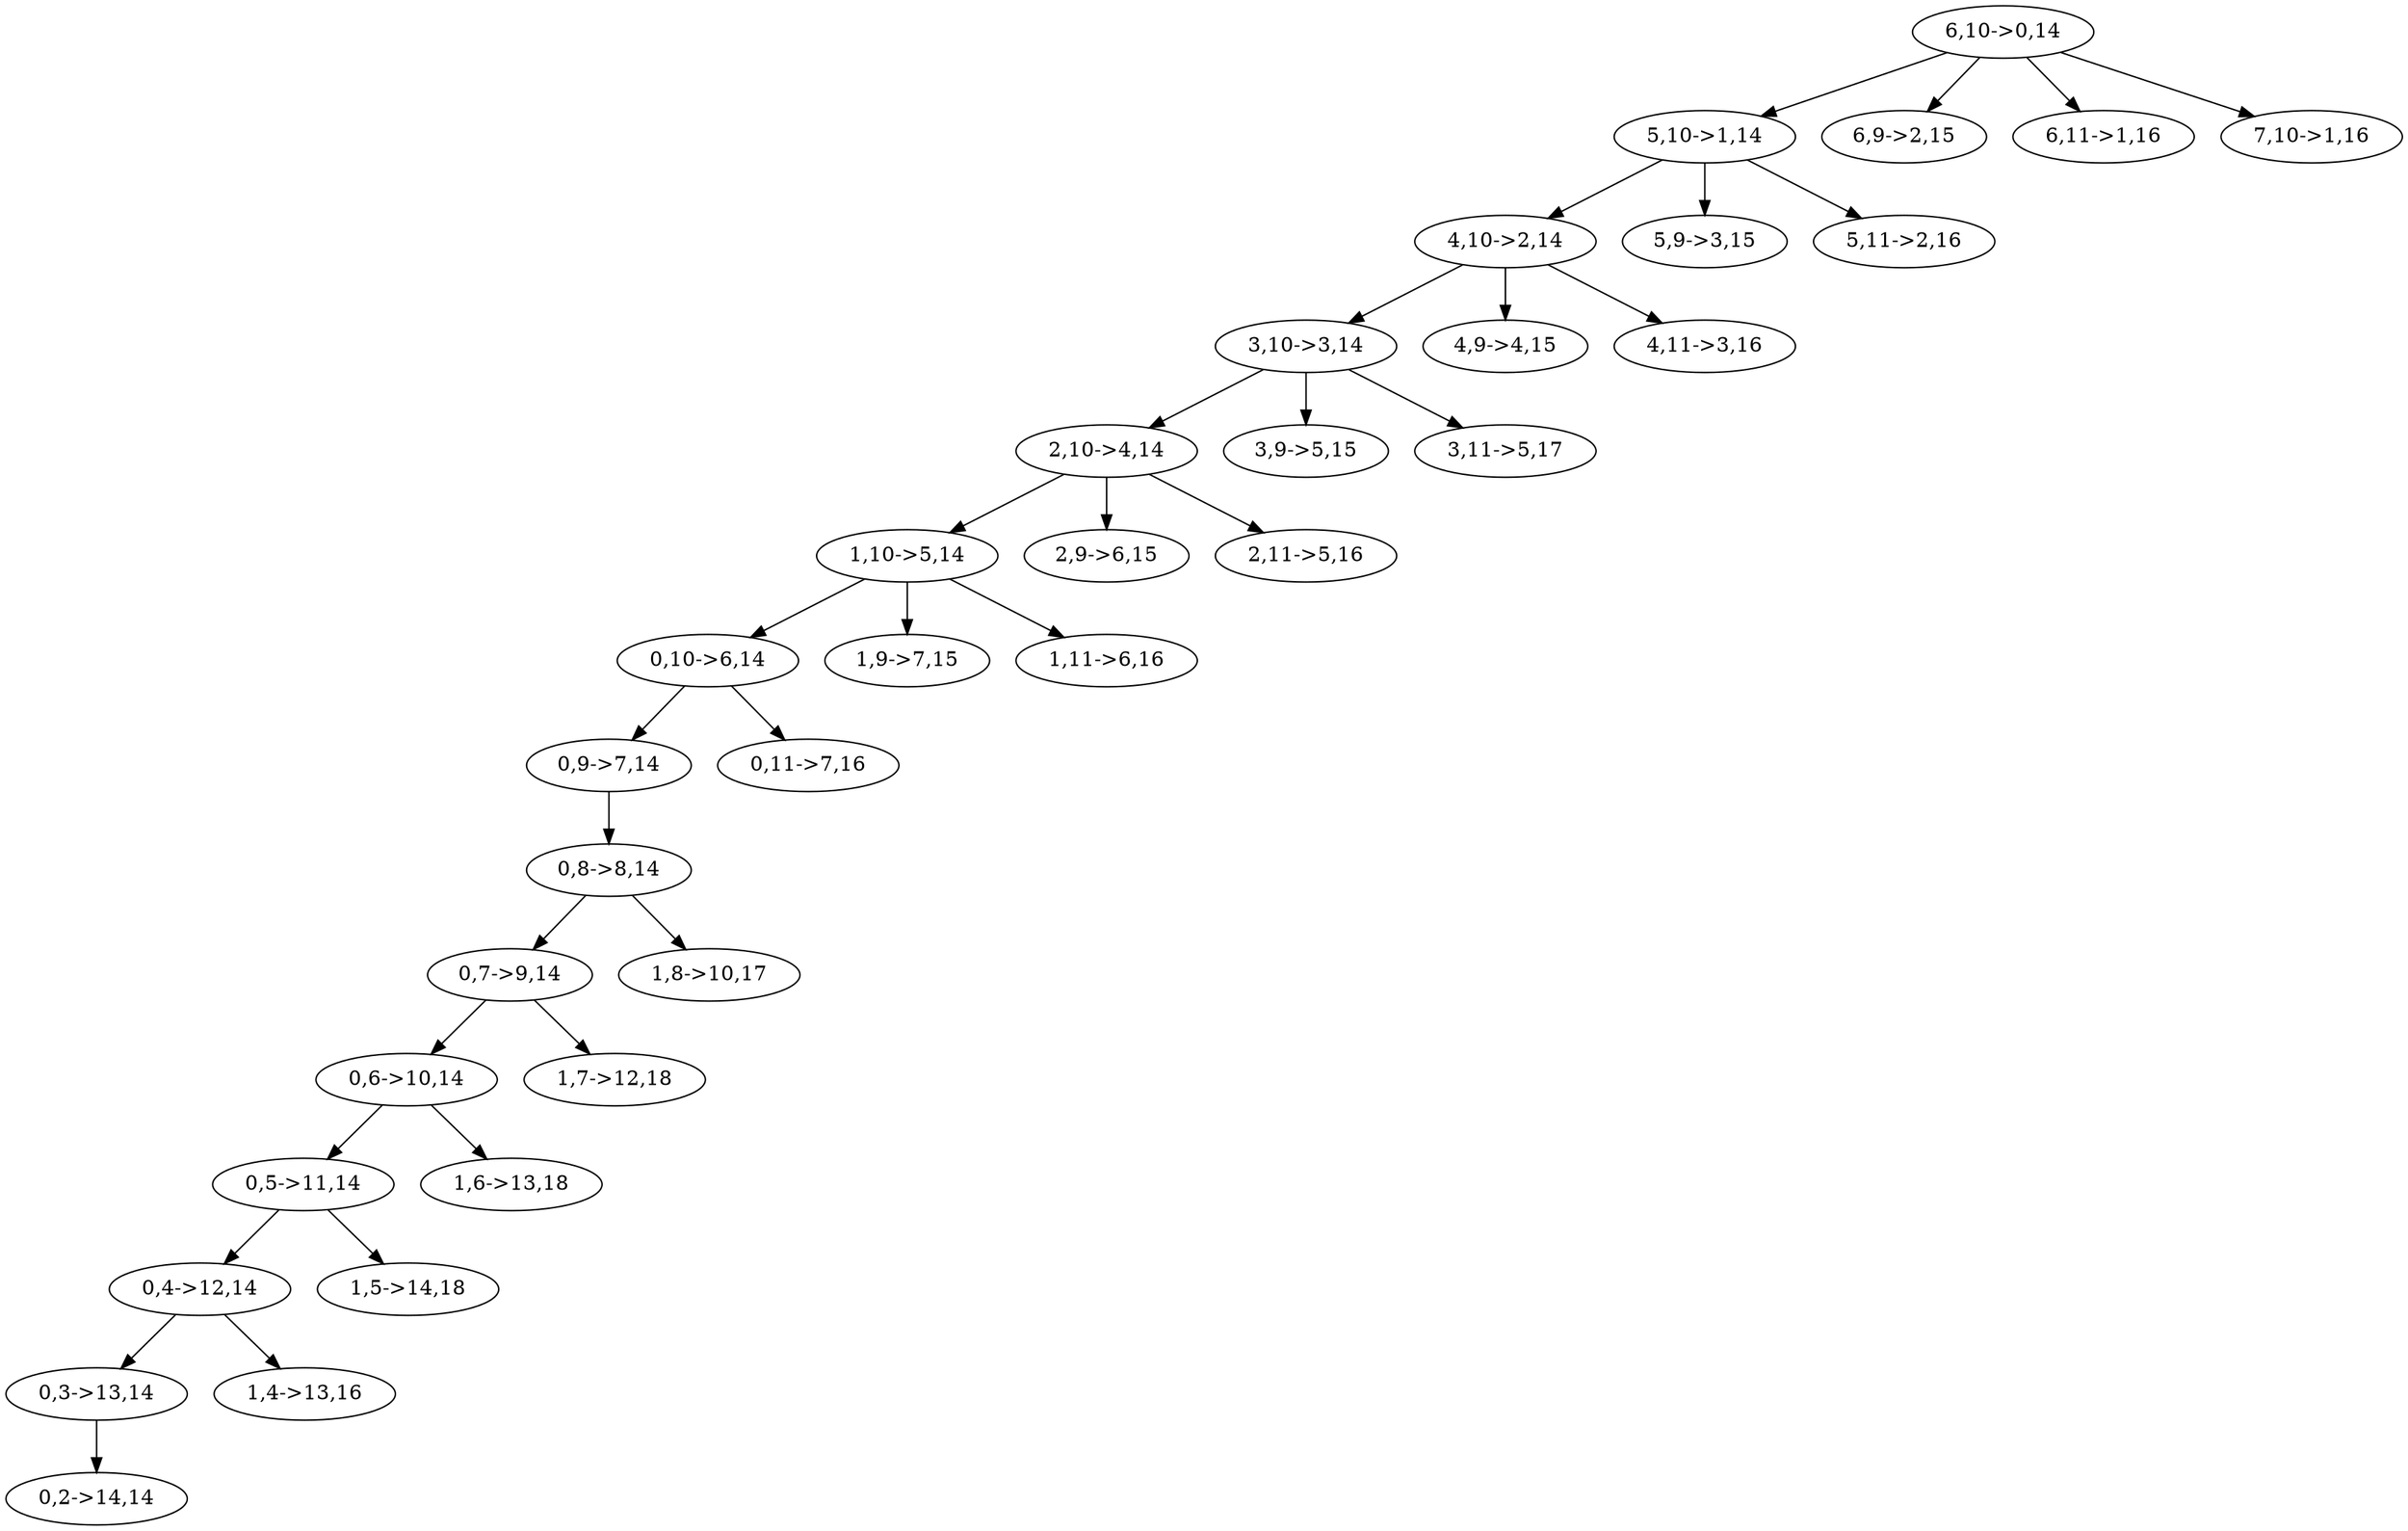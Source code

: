 digraph tree {
    "6,10->0,14";
    "5,10->1,14";
    "4,10->2,14";
    "3,10->3,14";
    "2,10->4,14";
    "1,10->5,14";
    "0,10->6,14";
    "0,9->7,14";
    "0,8->8,14";
    "0,7->9,14";
    "0,6->10,14";
    "0,5->11,14";
    "0,4->12,14";
    "0,3->13,14";
    "0,2->14,14";
    "1,4->13,16";
    "1,5->14,18";
    "1,6->13,18";
    "1,7->12,18";
    "1,8->10,17";
    "0,11->7,16";
    "1,9->7,15";
    "1,11->6,16";
    "2,9->6,15";
    "2,11->5,16";
    "3,9->5,15";
    "3,11->5,17";
    "4,9->4,15";
    "4,11->3,16";
    "5,9->3,15";
    "5,11->2,16";
    "6,9->2,15";
    "6,11->1,16";
    "7,10->1,16";
    "6,10->0,14" -> "5,10->1,14";
    "6,10->0,14" -> "6,9->2,15";
    "6,10->0,14" -> "6,11->1,16";
    "6,10->0,14" -> "7,10->1,16";
    "5,10->1,14" -> "4,10->2,14";
    "5,10->1,14" -> "5,9->3,15";
    "5,10->1,14" -> "5,11->2,16";
    "4,10->2,14" -> "3,10->3,14";
    "4,10->2,14" -> "4,9->4,15";
    "4,10->2,14" -> "4,11->3,16";
    "3,10->3,14" -> "2,10->4,14";
    "3,10->3,14" -> "3,9->5,15";
    "3,10->3,14" -> "3,11->5,17";
    "2,10->4,14" -> "1,10->5,14";
    "2,10->4,14" -> "2,9->6,15";
    "2,10->4,14" -> "2,11->5,16";
    "1,10->5,14" -> "0,10->6,14";
    "1,10->5,14" -> "1,9->7,15";
    "1,10->5,14" -> "1,11->6,16";
    "0,10->6,14" -> "0,9->7,14";
    "0,10->6,14" -> "0,11->7,16";
    "0,9->7,14" -> "0,8->8,14";
    "0,8->8,14" -> "0,7->9,14";
    "0,8->8,14" -> "1,8->10,17";
    "0,7->9,14" -> "0,6->10,14";
    "0,7->9,14" -> "1,7->12,18";
    "0,6->10,14" -> "0,5->11,14";
    "0,6->10,14" -> "1,6->13,18";
    "0,5->11,14" -> "0,4->12,14";
    "0,5->11,14" -> "1,5->14,18";
    "0,4->12,14" -> "0,3->13,14";
    "0,4->12,14" -> "1,4->13,16";
    "0,3->13,14" -> "0,2->14,14";
}
